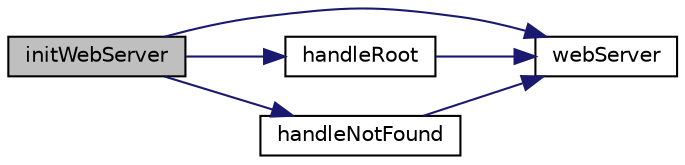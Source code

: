 digraph "initWebServer"
{
  edge [fontname="Helvetica",fontsize="10",labelfontname="Helvetica",labelfontsize="10"];
  node [fontname="Helvetica",fontsize="10",shape=record];
  rankdir="LR";
  Node8 [label="initWebServer",height=0.2,width=0.4,color="black", fillcolor="grey75", style="filled", fontcolor="black"];
  Node8 -> Node9 [color="midnightblue",fontsize="10",style="solid",fontname="Helvetica"];
  Node9 [label="webServer",height=0.2,width=0.4,color="black", fillcolor="white", style="filled",URL="$_my_web_server_8cpp.html#a1f3abdfd83b87f22b110196bcda621a6"];
  Node8 -> Node10 [color="midnightblue",fontsize="10",style="solid",fontname="Helvetica"];
  Node10 [label="handleRoot",height=0.2,width=0.4,color="black", fillcolor="white", style="filled",URL="$_my_web_server_8cpp.html#a8427468f39342a1990703e9f5ce7fd29"];
  Node10 -> Node9 [color="midnightblue",fontsize="10",style="solid",fontname="Helvetica"];
  Node8 -> Node11 [color="midnightblue",fontsize="10",style="solid",fontname="Helvetica"];
  Node11 [label="handleNotFound",height=0.2,width=0.4,color="black", fillcolor="white", style="filled",URL="$_my_web_server_8cpp.html#a54f2b176a577c7a89bb94da4f12cd06b"];
  Node11 -> Node9 [color="midnightblue",fontsize="10",style="solid",fontname="Helvetica"];
}
